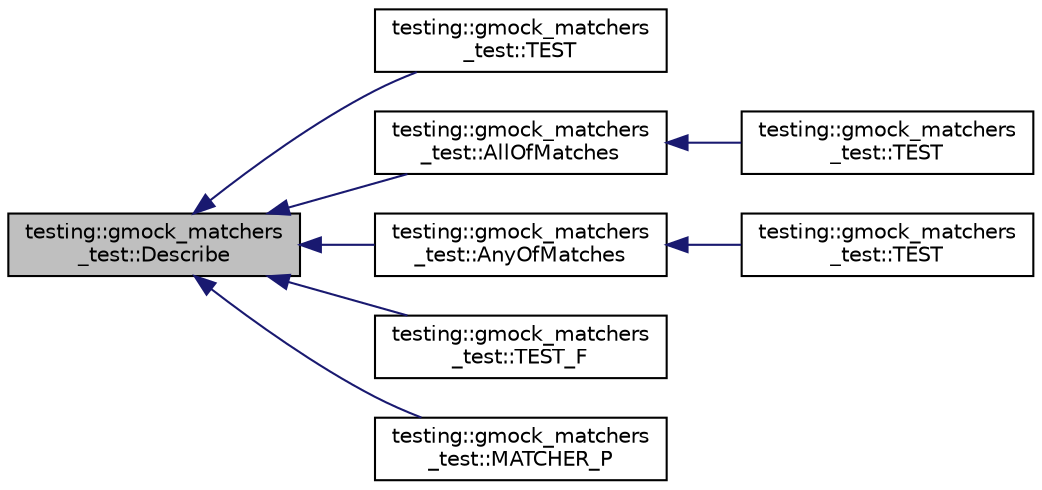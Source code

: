 digraph "testing::gmock_matchers_test::Describe"
{
  edge [fontname="Helvetica",fontsize="10",labelfontname="Helvetica",labelfontsize="10"];
  node [fontname="Helvetica",fontsize="10",shape=record];
  rankdir="LR";
  Node14 [label="testing::gmock_matchers\l_test::Describe",height=0.2,width=0.4,color="black", fillcolor="grey75", style="filled", fontcolor="black"];
  Node14 -> Node15 [dir="back",color="midnightblue",fontsize="10",style="solid",fontname="Helvetica"];
  Node15 [label="testing::gmock_matchers\l_test::TEST",height=0.2,width=0.4,color="black", fillcolor="white", style="filled",URL="$d5/de1/namespacetesting_1_1gmock__matchers__test.html#ae85f2ec21822e884ac9ff58741d420d2"];
  Node14 -> Node16 [dir="back",color="midnightblue",fontsize="10",style="solid",fontname="Helvetica"];
  Node16 [label="testing::gmock_matchers\l_test::AllOfMatches",height=0.2,width=0.4,color="black", fillcolor="white", style="filled",URL="$d5/de1/namespacetesting_1_1gmock__matchers__test.html#a51d8731c3824a6acdaa594645dd46779"];
  Node16 -> Node17 [dir="back",color="midnightblue",fontsize="10",style="solid",fontname="Helvetica"];
  Node17 [label="testing::gmock_matchers\l_test::TEST",height=0.2,width=0.4,color="black", fillcolor="white", style="filled",URL="$d5/de1/namespacetesting_1_1gmock__matchers__test.html#a7714d041eb2dd2e233db7f175fedef5a"];
  Node14 -> Node18 [dir="back",color="midnightblue",fontsize="10",style="solid",fontname="Helvetica"];
  Node18 [label="testing::gmock_matchers\l_test::AnyOfMatches",height=0.2,width=0.4,color="black", fillcolor="white", style="filled",URL="$d5/de1/namespacetesting_1_1gmock__matchers__test.html#aa4e9deb0a98413e62516451e7c060c7a"];
  Node18 -> Node19 [dir="back",color="midnightblue",fontsize="10",style="solid",fontname="Helvetica"];
  Node19 [label="testing::gmock_matchers\l_test::TEST",height=0.2,width=0.4,color="black", fillcolor="white", style="filled",URL="$d5/de1/namespacetesting_1_1gmock__matchers__test.html#a4949d40a1ac77182274189c21848af00"];
  Node14 -> Node20 [dir="back",color="midnightblue",fontsize="10",style="solid",fontname="Helvetica"];
  Node20 [label="testing::gmock_matchers\l_test::TEST_F",height=0.2,width=0.4,color="black", fillcolor="white", style="filled",URL="$d5/de1/namespacetesting_1_1gmock__matchers__test.html#a264de01a5019e5c358116845bf5edd14"];
  Node14 -> Node21 [dir="back",color="midnightblue",fontsize="10",style="solid",fontname="Helvetica"];
  Node21 [label="testing::gmock_matchers\l_test::MATCHER_P",height=0.2,width=0.4,color="black", fillcolor="white", style="filled",URL="$d5/de1/namespacetesting_1_1gmock__matchers__test.html#a3d3f285bba1766bf9daf840a16e79924"];
}
